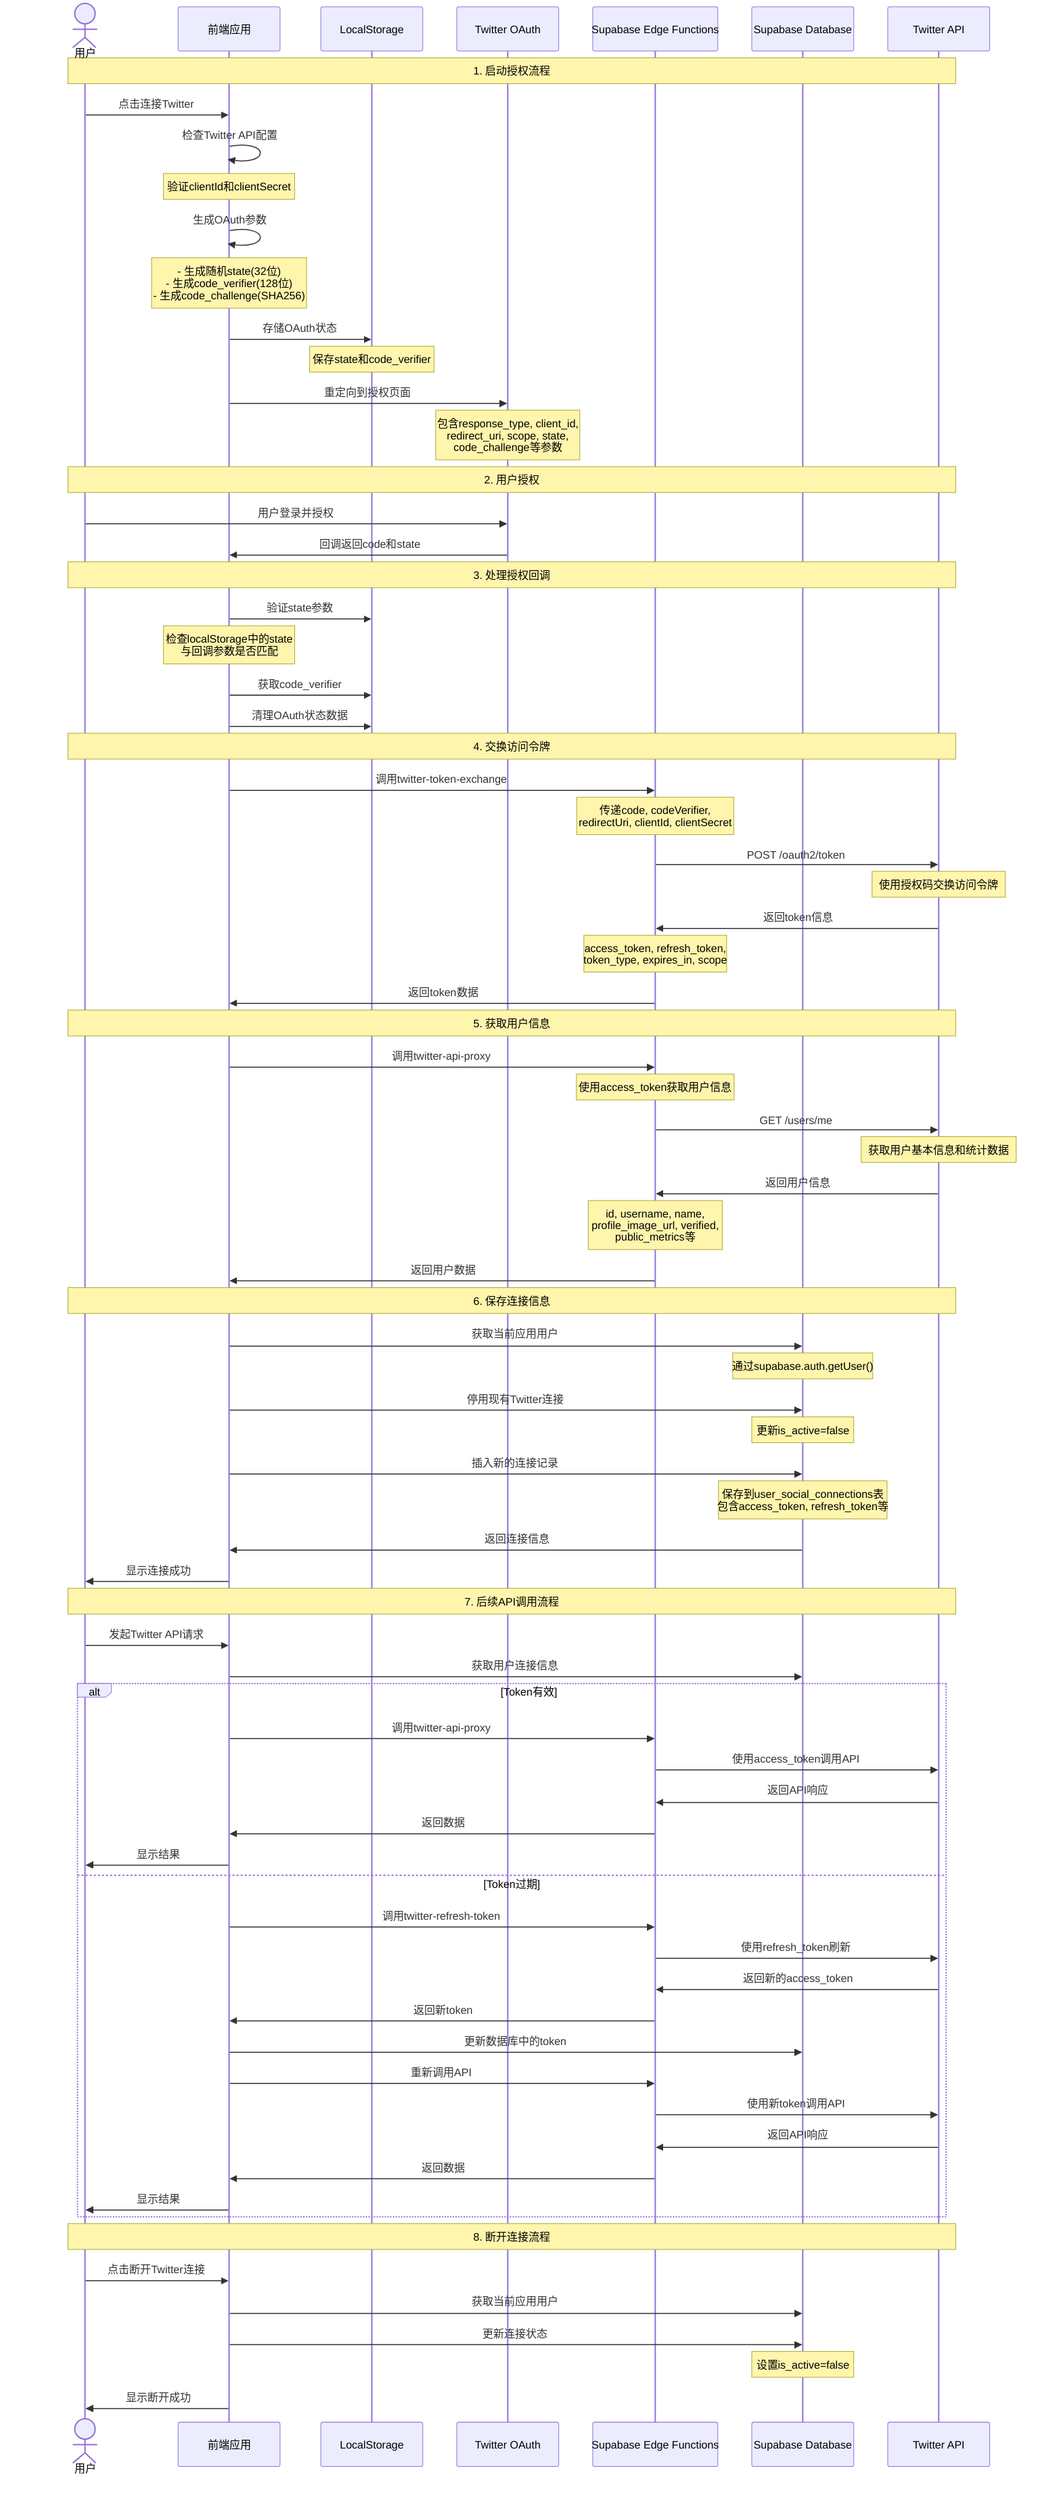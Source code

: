 sequenceDiagram
    actor User as 用户
    participant App as 前端应用
    participant LS as LocalStorage
    participant Twitter as Twitter OAuth
    participant EdgeFunc as Supabase Edge Functions
    participant DB as Supabase Database
    participant TwitterAPI as Twitter API

    Note over User, TwitterAPI: 1. 启动授权流程
    User ->> App: 点击连接Twitter
    App ->> App: 检查Twitter API配置
    Note over App: 验证clientId和clientSecret
    
    App ->> App: 生成OAuth参数
    Note over App: - 生成随机state(32位)<br/>- 生成code_verifier(128位)<br/>- 生成code_challenge(SHA256)
    
    App ->> LS: 存储OAuth状态
    Note over LS: 保存state和code_verifier
    
    App ->> Twitter: 重定向到授权页面
    Note over Twitter: 包含response_type, client_id,<br/>redirect_uri, scope, state,<br/>code_challenge等参数
    
    Note over User, TwitterAPI: 2. 用户授权
    User ->> Twitter: 用户登录并授权
    Twitter ->> App: 回调返回code和state
    
    Note over User, TwitterAPI: 3. 处理授权回调
    App ->> LS: 验证state参数
    Note over App: 检查localStorage中的state<br/>与回调参数是否匹配
    
    App ->> LS: 获取code_verifier
    App ->> LS: 清理OAuth状态数据
    
    Note over User, TwitterAPI: 4. 交换访问令牌
    App ->> EdgeFunc: 调用twitter-token-exchange
    Note over EdgeFunc: 传递code, codeVerifier,<br/>redirectUri, clientId, clientSecret
    
    EdgeFunc ->> TwitterAPI: POST /oauth2/token
    Note over TwitterAPI: 使用授权码交换访问令牌
    
    TwitterAPI ->> EdgeFunc: 返回token信息
    Note over EdgeFunc: access_token, refresh_token,<br/>token_type, expires_in, scope
    
    EdgeFunc ->> App: 返回token数据
    
    Note over User, TwitterAPI: 5. 获取用户信息
    App ->> EdgeFunc: 调用twitter-api-proxy
    Note over EdgeFunc: 使用access_token获取用户信息
    
    EdgeFunc ->> TwitterAPI: GET /users/me
    Note over TwitterAPI: 获取用户基本信息和统计数据
    
    TwitterAPI ->> EdgeFunc: 返回用户信息
    Note over EdgeFunc: id, username, name,<br/>profile_image_url, verified,<br/>public_metrics等
    
    EdgeFunc ->> App: 返回用户数据
    
    Note over User, TwitterAPI: 6. 保存连接信息
    App ->> DB: 获取当前应用用户
    Note over DB: 通过supabase.auth.getUser()
    
    App ->> DB: 停用现有Twitter连接
    Note over DB: 更新is_active=false
    
    App ->> DB: 插入新的连接记录
    Note over DB: 保存到user_social_connections表<br/>包含access_token, refresh_token等
    
    DB ->> App: 返回连接信息
    App ->> User: 显示连接成功
    
    Note over User, TwitterAPI: 7. 后续API调用流程
    User ->> App: 发起Twitter API请求
    App ->> DB: 获取用户连接信息
    
    alt Token有效
        App ->> EdgeFunc: 调用twitter-api-proxy
        EdgeFunc ->> TwitterAPI: 使用access_token调用API
        TwitterAPI ->> EdgeFunc: 返回API响应
        EdgeFunc ->> App: 返回数据
        App ->> User: 显示结果
    else Token过期
        App ->> EdgeFunc: 调用twitter-refresh-token
        EdgeFunc ->> TwitterAPI: 使用refresh_token刷新
        TwitterAPI ->> EdgeFunc: 返回新的access_token
        EdgeFunc ->> App: 返回新token
        App ->> DB: 更新数据库中的token
        App ->> EdgeFunc: 重新调用API
        EdgeFunc ->> TwitterAPI: 使用新token调用API
        TwitterAPI ->> EdgeFunc: 返回API响应
        EdgeFunc ->> App: 返回数据
        App ->> User: 显示结果
    end
    
    Note over User, TwitterAPI: 8. 断开连接流程
    User ->> App: 点击断开Twitter连接
    App ->> DB: 获取当前应用用户
    App ->> DB: 更新连接状态
    Note over DB: 设置is_active=false
    App ->> User: 显示断开成功